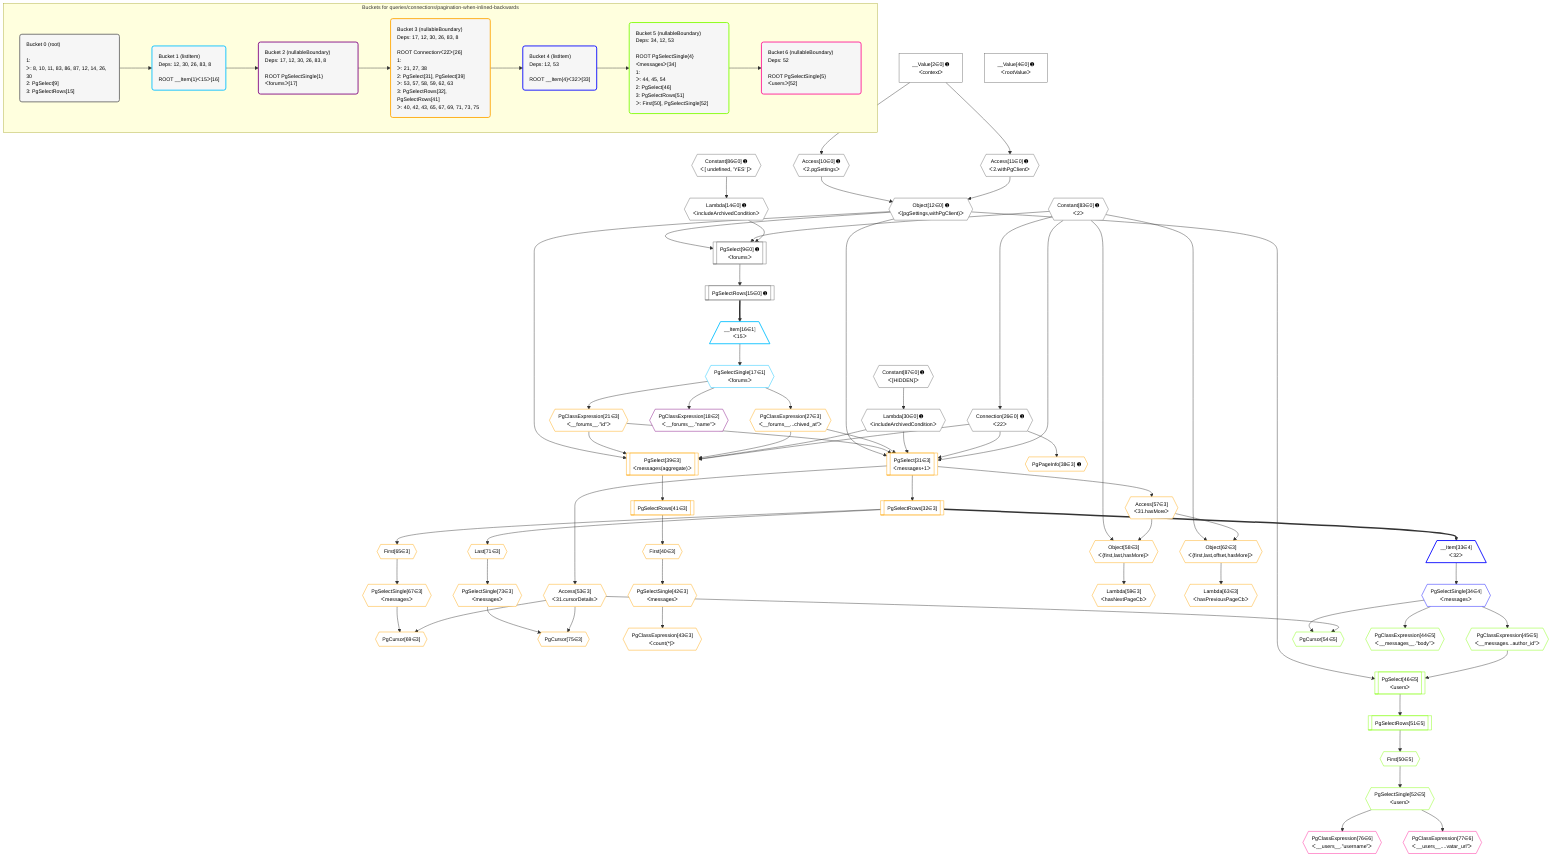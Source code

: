 %%{init: {'themeVariables': { 'fontSize': '12px'}}}%%
graph TD
    classDef path fill:#eee,stroke:#000,color:#000
    classDef plan fill:#fff,stroke-width:1px,color:#000
    classDef itemplan fill:#fff,stroke-width:2px,color:#000
    classDef unbatchedplan fill:#dff,stroke-width:1px,color:#000
    classDef sideeffectplan fill:#fcc,stroke-width:2px,color:#000
    classDef bucket fill:#f6f6f6,color:#000,stroke-width:2px,text-align:left


    %% plan dependencies
    PgSelect9[["PgSelect[9∈0] ➊<br />ᐸforumsᐳ"]]:::plan
    Object12{{"Object[12∈0] ➊<br />ᐸ{pgSettings,withPgClient}ᐳ"}}:::plan
    Constant83{{"Constant[83∈0] ➊<br />ᐸ2ᐳ"}}:::plan
    Lambda14{{"Lambda[14∈0] ➊<br />ᐸincludeArchivedConditionᐳ"}}:::plan
    Object12 & Constant83 & Lambda14 --> PgSelect9
    Access10{{"Access[10∈0] ➊<br />ᐸ2.pgSettingsᐳ"}}:::plan
    Access11{{"Access[11∈0] ➊<br />ᐸ2.withPgClientᐳ"}}:::plan
    Access10 & Access11 --> Object12
    __Value2["__Value[2∈0] ➊<br />ᐸcontextᐳ"]:::plan
    __Value2 --> Access10
    __Value2 --> Access11
    Constant86{{"Constant[86∈0] ➊<br />ᐸ[ undefined, 'YES' ]ᐳ"}}:::plan
    Constant86 --> Lambda14
    PgSelectRows15[["PgSelectRows[15∈0] ➊"]]:::plan
    PgSelect9 --> PgSelectRows15
    Connection26{{"Connection[26∈0] ➊<br />ᐸ22ᐳ"}}:::plan
    Constant83 --> Connection26
    Lambda30{{"Lambda[30∈0] ➊<br />ᐸincludeArchivedConditionᐳ"}}:::plan
    Constant87{{"Constant[87∈0] ➊<br />ᐸ[HIDDEN]ᐳ"}}:::plan
    Constant87 --> Lambda30
    __Value4["__Value[4∈0] ➊<br />ᐸrootValueᐳ"]:::plan
    __Item16[/"__Item[16∈1]<br />ᐸ15ᐳ"\]:::itemplan
    PgSelectRows15 ==> __Item16
    PgSelectSingle17{{"PgSelectSingle[17∈1]<br />ᐸforumsᐳ"}}:::plan
    __Item16 --> PgSelectSingle17
    PgClassExpression18{{"PgClassExpression[18∈2]<br />ᐸ__forums__.”name”ᐳ"}}:::plan
    PgSelectSingle17 --> PgClassExpression18
    PgSelect31[["PgSelect[31∈3]<br />ᐸmessages+1ᐳ"]]:::plan
    PgClassExpression21{{"PgClassExpression[21∈3]<br />ᐸ__forums__.”id”ᐳ"}}:::plan
    PgClassExpression27{{"PgClassExpression[27∈3]<br />ᐸ__forums__...chived_at”ᐳ"}}:::plan
    Object12 & PgClassExpression21 & PgClassExpression27 & Lambda30 & Connection26 & Constant83 --> PgSelect31
    PgSelect39[["PgSelect[39∈3]<br />ᐸmessages(aggregate)ᐳ"]]:::plan
    Object12 & PgClassExpression21 & PgClassExpression27 & Lambda30 & Connection26 --> PgSelect39
    Object62{{"Object[62∈3]<br />ᐸ{first,last,offset,hasMore}ᐳ"}}:::plan
    Access57{{"Access[57∈3]<br />ᐸ31.hasMoreᐳ"}}:::plan
    Constant83 & Access57 --> Object62
    Object58{{"Object[58∈3]<br />ᐸ{first,last,hasMore}ᐳ"}}:::plan
    Constant83 & Access57 --> Object58
    PgCursor69{{"PgCursor[69∈3]"}}:::plan
    PgSelectSingle67{{"PgSelectSingle[67∈3]<br />ᐸmessagesᐳ"}}:::plan
    Access53{{"Access[53∈3]<br />ᐸ31.cursorDetailsᐳ"}}:::plan
    PgSelectSingle67 & Access53 --> PgCursor69
    PgCursor75{{"PgCursor[75∈3]"}}:::plan
    PgSelectSingle73{{"PgSelectSingle[73∈3]<br />ᐸmessagesᐳ"}}:::plan
    PgSelectSingle73 & Access53 --> PgCursor75
    PgSelectSingle17 --> PgClassExpression21
    PgSelectSingle17 --> PgClassExpression27
    PgSelectRows32[["PgSelectRows[32∈3]"]]:::plan
    PgSelect31 --> PgSelectRows32
    PgPageInfo38{{"PgPageInfo[38∈3] ➊"}}:::plan
    Connection26 --> PgPageInfo38
    First40{{"First[40∈3]"}}:::plan
    PgSelectRows41[["PgSelectRows[41∈3]"]]:::plan
    PgSelectRows41 --> First40
    PgSelect39 --> PgSelectRows41
    PgSelectSingle42{{"PgSelectSingle[42∈3]<br />ᐸmessagesᐳ"}}:::plan
    First40 --> PgSelectSingle42
    PgClassExpression43{{"PgClassExpression[43∈3]<br />ᐸcount(*)ᐳ"}}:::plan
    PgSelectSingle42 --> PgClassExpression43
    PgSelect31 --> Access53
    PgSelect31 --> Access57
    Lambda59{{"Lambda[59∈3]<br />ᐸhasNextPageCbᐳ"}}:::plan
    Object58 --> Lambda59
    Lambda63{{"Lambda[63∈3]<br />ᐸhasPreviousPageCbᐳ"}}:::plan
    Object62 --> Lambda63
    First65{{"First[65∈3]"}}:::plan
    PgSelectRows32 --> First65
    First65 --> PgSelectSingle67
    Last71{{"Last[71∈3]"}}:::plan
    PgSelectRows32 --> Last71
    Last71 --> PgSelectSingle73
    __Item33[/"__Item[33∈4]<br />ᐸ32ᐳ"\]:::itemplan
    PgSelectRows32 ==> __Item33
    PgSelectSingle34{{"PgSelectSingle[34∈4]<br />ᐸmessagesᐳ"}}:::plan
    __Item33 --> PgSelectSingle34
    PgSelect46[["PgSelect[46∈5]<br />ᐸusersᐳ"]]:::plan
    PgClassExpression45{{"PgClassExpression[45∈5]<br />ᐸ__messages...author_id”ᐳ"}}:::plan
    Object12 & PgClassExpression45 --> PgSelect46
    PgCursor54{{"PgCursor[54∈5]"}}:::plan
    PgSelectSingle34 & Access53 --> PgCursor54
    PgClassExpression44{{"PgClassExpression[44∈5]<br />ᐸ__messages__.”body”ᐳ"}}:::plan
    PgSelectSingle34 --> PgClassExpression44
    PgSelectSingle34 --> PgClassExpression45
    First50{{"First[50∈5]"}}:::plan
    PgSelectRows51[["PgSelectRows[51∈5]"]]:::plan
    PgSelectRows51 --> First50
    PgSelect46 --> PgSelectRows51
    PgSelectSingle52{{"PgSelectSingle[52∈5]<br />ᐸusersᐳ"}}:::plan
    First50 --> PgSelectSingle52
    PgClassExpression76{{"PgClassExpression[76∈6]<br />ᐸ__users__.”username”ᐳ"}}:::plan
    PgSelectSingle52 --> PgClassExpression76
    PgClassExpression77{{"PgClassExpression[77∈6]<br />ᐸ__users__....vatar_url”ᐳ"}}:::plan
    PgSelectSingle52 --> PgClassExpression77

    %% define steps

    subgraph "Buckets for queries/connections/pagination-when-inlined-backwards"
    Bucket0("Bucket 0 (root)<br /><br />1: <br />ᐳ: 8, 10, 11, 83, 86, 87, 12, 14, 26, 30<br />2: PgSelect[9]<br />3: PgSelectRows[15]"):::bucket
    classDef bucket0 stroke:#696969
    class Bucket0,__Value2,__Value4,PgSelect9,Access10,Access11,Object12,Lambda14,PgSelectRows15,Connection26,Lambda30,Constant83,Constant86,Constant87 bucket0
    Bucket1("Bucket 1 (listItem)<br />Deps: 12, 30, 26, 83, 8<br /><br />ROOT __Item{1}ᐸ15ᐳ[16]"):::bucket
    classDef bucket1 stroke:#00bfff
    class Bucket1,__Item16,PgSelectSingle17 bucket1
    Bucket2("Bucket 2 (nullableBoundary)<br />Deps: 17, 12, 30, 26, 83, 8<br /><br />ROOT PgSelectSingle{1}ᐸforumsᐳ[17]"):::bucket
    classDef bucket2 stroke:#7f007f
    class Bucket2,PgClassExpression18 bucket2
    Bucket3("Bucket 3 (nullableBoundary)<br />Deps: 17, 12, 30, 26, 83, 8<br /><br />ROOT Connectionᐸ22ᐳ[26]<br />1: <br />ᐳ: 21, 27, 38<br />2: PgSelect[31], PgSelect[39]<br />ᐳ: 53, 57, 58, 59, 62, 63<br />3: PgSelectRows[32], PgSelectRows[41]<br />ᐳ: 40, 42, 43, 65, 67, 69, 71, 73, 75"):::bucket
    classDef bucket3 stroke:#ffa500
    class Bucket3,PgClassExpression21,PgClassExpression27,PgSelect31,PgSelectRows32,PgPageInfo38,PgSelect39,First40,PgSelectRows41,PgSelectSingle42,PgClassExpression43,Access53,Access57,Object58,Lambda59,Object62,Lambda63,First65,PgSelectSingle67,PgCursor69,Last71,PgSelectSingle73,PgCursor75 bucket3
    Bucket4("Bucket 4 (listItem)<br />Deps: 12, 53<br /><br />ROOT __Item{4}ᐸ32ᐳ[33]"):::bucket
    classDef bucket4 stroke:#0000ff
    class Bucket4,__Item33,PgSelectSingle34 bucket4
    Bucket5("Bucket 5 (nullableBoundary)<br />Deps: 34, 12, 53<br /><br />ROOT PgSelectSingle{4}ᐸmessagesᐳ[34]<br />1: <br />ᐳ: 44, 45, 54<br />2: PgSelect[46]<br />3: PgSelectRows[51]<br />ᐳ: First[50], PgSelectSingle[52]"):::bucket
    classDef bucket5 stroke:#7fff00
    class Bucket5,PgClassExpression44,PgClassExpression45,PgSelect46,First50,PgSelectRows51,PgSelectSingle52,PgCursor54 bucket5
    Bucket6("Bucket 6 (nullableBoundary)<br />Deps: 52<br /><br />ROOT PgSelectSingle{5}ᐸusersᐳ[52]"):::bucket
    classDef bucket6 stroke:#ff1493
    class Bucket6,PgClassExpression76,PgClassExpression77 bucket6
    Bucket0 --> Bucket1
    Bucket1 --> Bucket2
    Bucket2 --> Bucket3
    Bucket3 --> Bucket4
    Bucket4 --> Bucket5
    Bucket5 --> Bucket6
    end